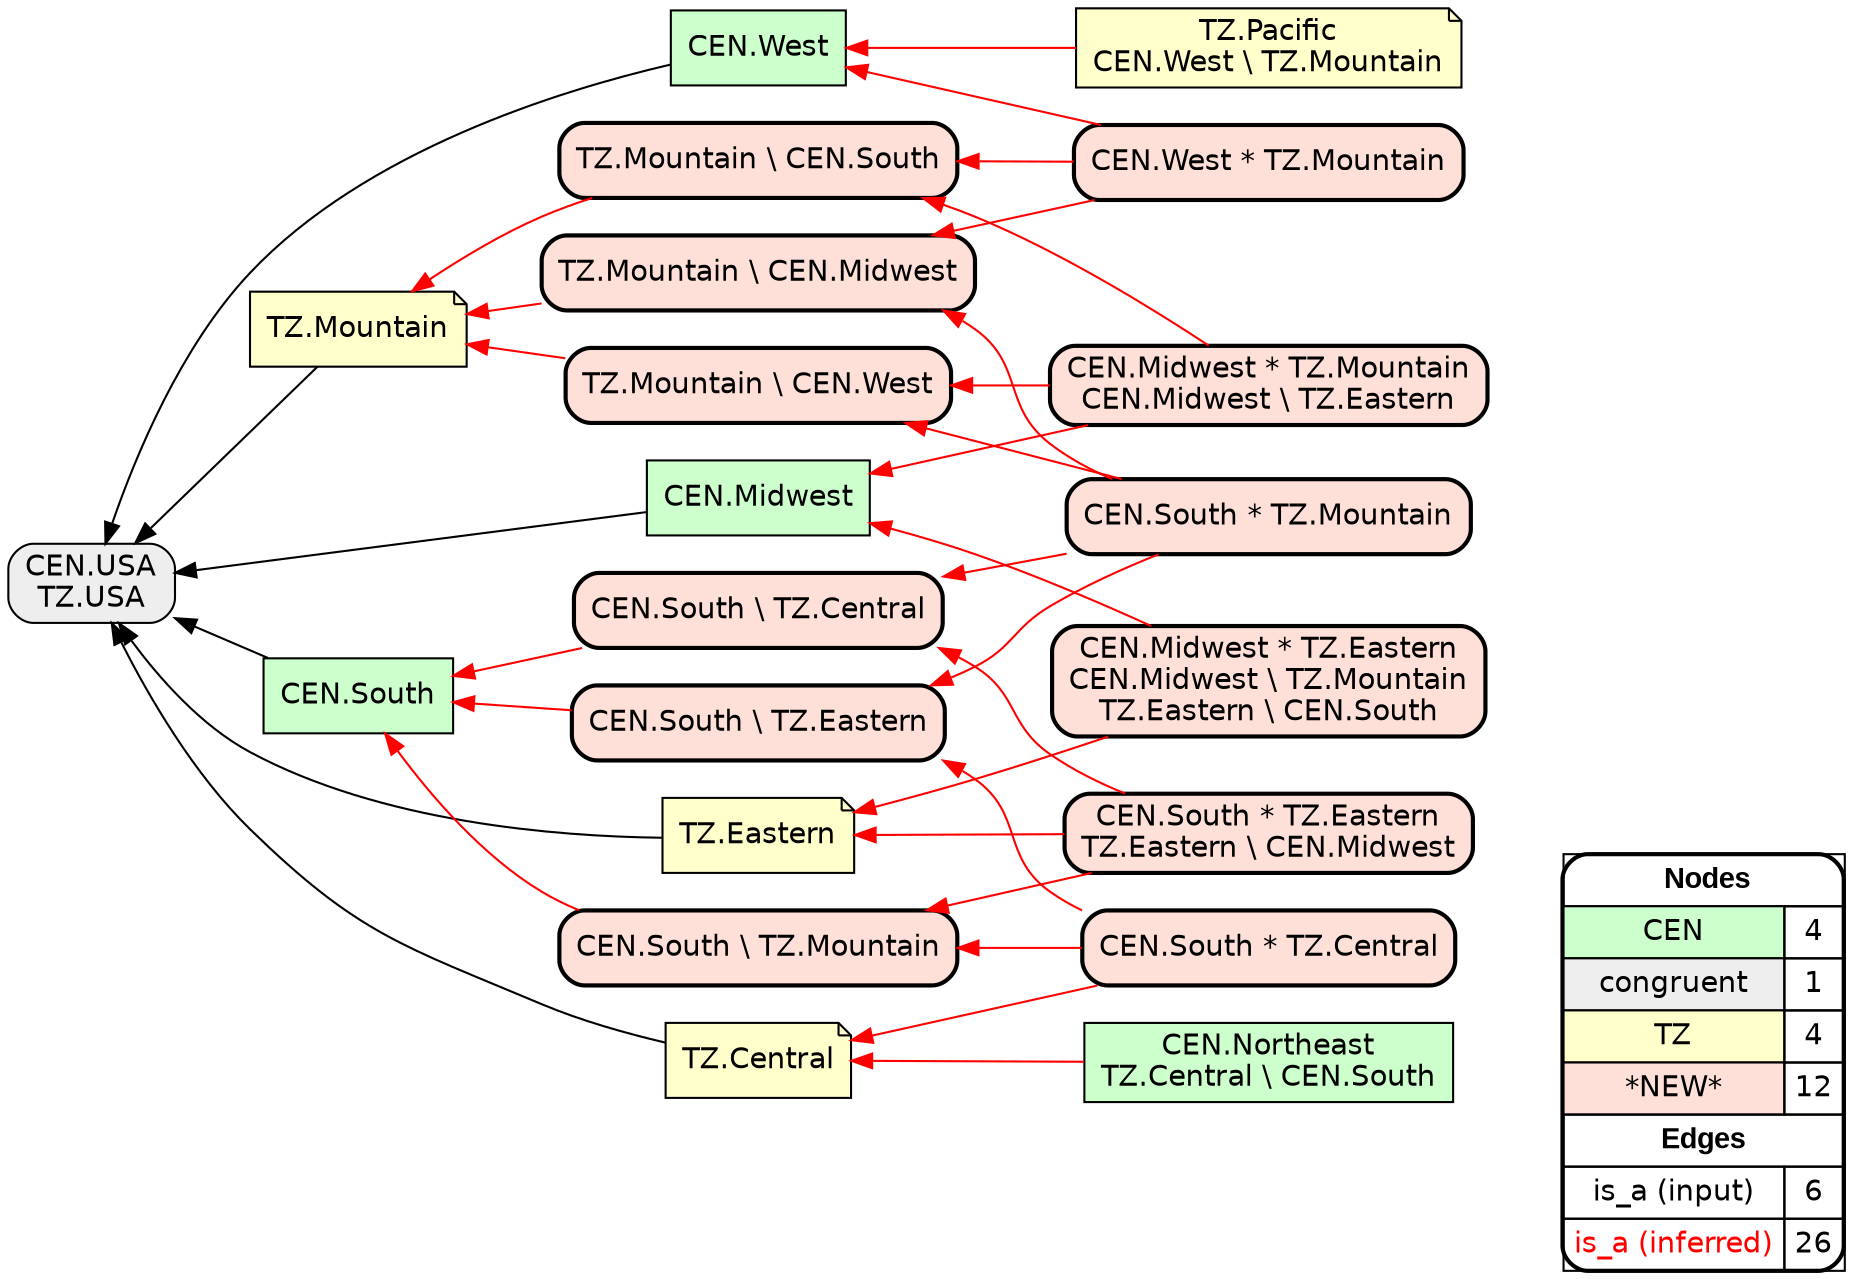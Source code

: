 digraph{
rankdir=RL
node[shape=box style=filled fillcolor="#CCFFCC" fontname="helvetica"] 
"CEN.Midwest"
"CEN.Northeast\nTZ.Central \\ CEN.South"
"CEN.West"
"CEN.South"
node[shape=box style="filled,rounded" fillcolor="#EEEEEE" fontname="helvetica"] 
"CEN.USA\nTZ.USA"
node[shape=note style=filled fillcolor="#FFFFCC" fontname="helvetica"] 
"TZ.Pacific\nCEN.West \\ TZ.Mountain"
"TZ.Eastern"
"TZ.Central"
"TZ.Mountain"
node[shape=box style="filled,rounded,bold" fillcolor="#FFE0D8" fontname="helvetica"] 
"CEN.South * TZ.Eastern\nTZ.Eastern \\ CEN.Midwest"
"TZ.Mountain \\ CEN.West"
"CEN.Midwest * TZ.Mountain\nCEN.Midwest \\ TZ.Eastern"
"TZ.Mountain \\ CEN.Midwest"
"CEN.Midwest * TZ.Eastern\nCEN.Midwest \\ TZ.Mountain\nTZ.Eastern \\ CEN.South"
"CEN.South \\ TZ.Mountain"
"CEN.South \\ TZ.Eastern"
"CEN.West * TZ.Mountain"
"CEN.South * TZ.Central"
"CEN.South * TZ.Mountain"
"TZ.Mountain \\ CEN.South"
"CEN.South \\ TZ.Central"
edge[arrowhead=normal style=dotted color="#000000" constraint=true penwidth=1]
edge[arrowhead=normal style=solid color="#000000" constraint=true penwidth=1]
"CEN.South" -> "CEN.USA\nTZ.USA"
"TZ.Central" -> "CEN.USA\nTZ.USA"
"TZ.Mountain" -> "CEN.USA\nTZ.USA"
"CEN.Midwest" -> "CEN.USA\nTZ.USA"
"CEN.West" -> "CEN.USA\nTZ.USA"
"TZ.Eastern" -> "CEN.USA\nTZ.USA"
edge[arrowhead=normal style=solid color="#FF0000" constraint=true penwidth=1]
"CEN.South * TZ.Central" -> "CEN.South \\ TZ.Mountain"
"CEN.Midwest * TZ.Mountain\nCEN.Midwest \\ TZ.Eastern" -> "TZ.Mountain \\ CEN.South"
"CEN.Northeast\nTZ.Central \\ CEN.South" -> "TZ.Central"
"TZ.Mountain \\ CEN.West" -> "TZ.Mountain"
"CEN.South * TZ.Eastern\nTZ.Eastern \\ CEN.Midwest" -> "TZ.Eastern"
"TZ.Mountain \\ CEN.South" -> "TZ.Mountain"
"CEN.West * TZ.Mountain" -> "CEN.West"
"CEN.South \\ TZ.Central" -> "CEN.South"
"CEN.West * TZ.Mountain" -> "TZ.Mountain \\ CEN.South"
"CEN.South \\ TZ.Mountain" -> "CEN.South"
"CEN.Midwest * TZ.Eastern\nCEN.Midwest \\ TZ.Mountain\nTZ.Eastern \\ CEN.South" -> "CEN.Midwest"
"CEN.Midwest * TZ.Mountain\nCEN.Midwest \\ TZ.Eastern" -> "CEN.Midwest"
"CEN.South * TZ.Mountain" -> "TZ.Mountain \\ CEN.Midwest"
"CEN.West * TZ.Mountain" -> "TZ.Mountain \\ CEN.Midwest"
"CEN.Midwest * TZ.Eastern\nCEN.Midwest \\ TZ.Mountain\nTZ.Eastern \\ CEN.South" -> "TZ.Eastern"
"CEN.Midwest * TZ.Mountain\nCEN.Midwest \\ TZ.Eastern" -> "TZ.Mountain \\ CEN.West"
"CEN.South * TZ.Mountain" -> "TZ.Mountain \\ CEN.West"
"TZ.Pacific\nCEN.West \\ TZ.Mountain" -> "CEN.West"
"CEN.South * TZ.Central" -> "CEN.South \\ TZ.Eastern"
"CEN.South * TZ.Eastern\nTZ.Eastern \\ CEN.Midwest" -> "CEN.South \\ TZ.Central"
"CEN.South * TZ.Mountain" -> "CEN.South \\ TZ.Central"
"CEN.South \\ TZ.Eastern" -> "CEN.South"
"TZ.Mountain \\ CEN.Midwest" -> "TZ.Mountain"
"CEN.South * TZ.Eastern\nTZ.Eastern \\ CEN.Midwest" -> "CEN.South \\ TZ.Mountain"
"CEN.South * TZ.Mountain" -> "CEN.South \\ TZ.Eastern"
"CEN.South * TZ.Central" -> "TZ.Central"
node[shape=box] 
{rank=source Legend [fillcolor= white margin=0 label=< 
 <TABLE BORDER="0" CELLBORDER="1" CELLSPACING="0" CELLPADDING="4"> 
<TR> <TD COLSPAN="2"><font face="Arial Black"> Nodes</font></TD> </TR> 
<TR> 
 <TD bgcolor="#CCFFCC" fontname="helvetica">CEN</TD> 
 <TD>4</TD> 
 </TR> 
<TR> 
 <TD bgcolor="#EEEEEE" fontname="helvetica">congruent</TD> 
 <TD>1</TD> 
 </TR> 
<TR> 
 <TD bgcolor="#FFFFCC" fontname="helvetica">TZ</TD> 
 <TD>4</TD> 
 </TR> 
<TR> 
 <TD bgcolor="#FFE0D8" fontname="helvetica">*NEW*</TD> 
 <TD>12</TD> 
 </TR> 
<TR> <TD COLSPAN="2"><font face = "Arial Black"> Edges </font></TD> </TR> 
<TR> 
 <TD><font color ="#000000">is_a (input)</font></TD><TD>6</TD>
</TR>
<TR> 
 <TD><font color ="#FF0000">is_a (inferred)</font></TD><TD>26</TD>
</TR>
</TABLE> 
 >] } 
}